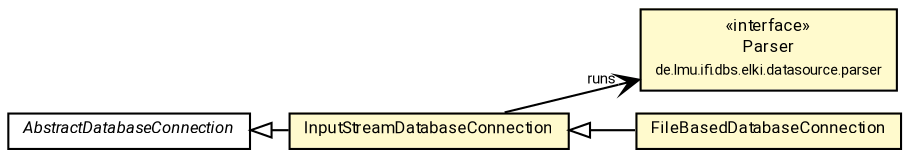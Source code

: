 #!/usr/local/bin/dot
#
# Class diagram 
# Generated by UMLGraph version R5_7_2-60-g0e99a6 (http://www.spinellis.gr/umlgraph/)
#

digraph G {
	graph [fontnames="svg"]
	edge [fontname="Roboto",fontsize=7,labelfontname="Roboto",labelfontsize=7,color="black"];
	node [fontname="Roboto",fontcolor="black",fontsize=8,shape=plaintext,margin=0,width=0,height=0];
	nodesep=0.15;
	ranksep=0.25;
	rankdir=LR;
	// de.lmu.ifi.dbs.elki.datasource.AbstractDatabaseConnection
	c5261514 [label=<<table title="de.lmu.ifi.dbs.elki.datasource.AbstractDatabaseConnection" border="0" cellborder="1" cellspacing="0" cellpadding="2" href="AbstractDatabaseConnection.html" target="_parent">
		<tr><td><table border="0" cellspacing="0" cellpadding="1">
		<tr><td align="center" balign="center"> <font face="Roboto"><i>AbstractDatabaseConnection</i></font> </td></tr>
		</table></td></tr>
		</table>>, URL="AbstractDatabaseConnection.html"];
	// de.lmu.ifi.dbs.elki.datasource.parser.Parser
	c5261611 [label=<<table title="de.lmu.ifi.dbs.elki.datasource.parser.Parser" border="0" cellborder="1" cellspacing="0" cellpadding="2" bgcolor="LemonChiffon" href="parser/Parser.html" target="_parent">
		<tr><td><table border="0" cellspacing="0" cellpadding="1">
		<tr><td align="center" balign="center"> &#171;interface&#187; </td></tr>
		<tr><td align="center" balign="center"> <font face="Roboto">Parser</font> </td></tr>
		<tr><td align="center" balign="center"> <font face="Roboto" point-size="7.0">de.lmu.ifi.dbs.elki.datasource.parser</font> </td></tr>
		</table></td></tr>
		</table>>, URL="parser/Parser.html"];
	// de.lmu.ifi.dbs.elki.datasource.InputStreamDatabaseConnection
	c5261644 [label=<<table title="de.lmu.ifi.dbs.elki.datasource.InputStreamDatabaseConnection" border="0" cellborder="1" cellspacing="0" cellpadding="2" bgcolor="lemonChiffon" href="InputStreamDatabaseConnection.html" target="_parent">
		<tr><td><table border="0" cellspacing="0" cellpadding="1">
		<tr><td align="center" balign="center"> <font face="Roboto">InputStreamDatabaseConnection</font> </td></tr>
		</table></td></tr>
		</table>>, URL="InputStreamDatabaseConnection.html"];
	// de.lmu.ifi.dbs.elki.datasource.FileBasedDatabaseConnection
	c5261646 [label=<<table title="de.lmu.ifi.dbs.elki.datasource.FileBasedDatabaseConnection" border="0" cellborder="1" cellspacing="0" cellpadding="2" bgcolor="LemonChiffon" href="FileBasedDatabaseConnection.html" target="_parent">
		<tr><td><table border="0" cellspacing="0" cellpadding="1">
		<tr><td align="center" balign="center"> <font face="Roboto">FileBasedDatabaseConnection</font> </td></tr>
		</table></td></tr>
		</table>>, URL="FileBasedDatabaseConnection.html"];
	// de.lmu.ifi.dbs.elki.datasource.InputStreamDatabaseConnection extends de.lmu.ifi.dbs.elki.datasource.AbstractDatabaseConnection
	c5261514 -> c5261644 [arrowtail=empty,dir=back,weight=10];
	// de.lmu.ifi.dbs.elki.datasource.InputStreamDatabaseConnection navassoc de.lmu.ifi.dbs.elki.datasource.parser.Parser
	c5261644 -> c5261611 [arrowhead=open,weight=1,label="runs"];
	// de.lmu.ifi.dbs.elki.datasource.FileBasedDatabaseConnection extends de.lmu.ifi.dbs.elki.datasource.InputStreamDatabaseConnection
	c5261644 -> c5261646 [arrowtail=empty,dir=back,weight=10];
}

